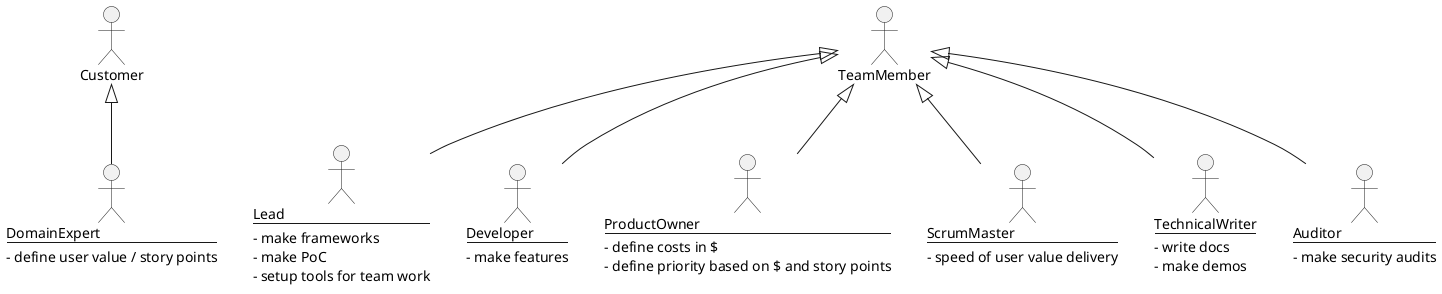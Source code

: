 @startuml Roles

actor Customer

actor TeamMember

actor Lead as "Lead
--
- make frameworks
- make PoC
- setup tools for team work
"

actor Developer as "Developer
--
- make features
"

actor DomainExpert as "DomainExpert
--
- define user value / story points
"


actor ProductOwner as "ProductOwner
--
- define costs in $
- define priority based on $ and story points
"

actor ScrumMaster as "ScrumMaster
--
- speed of user value delivery
"

actor TechnicalWriter as "TechnicalWriter
--
- write docs
- make demos
"

actor Auditor as "Auditor
--
- make security audits
"

TeamMember <|-- Auditor
TeamMember <|-- TechnicalWriter
TeamMember <|-- Developer
TeamMember <|-- Lead
TeamMember <|-- ScrumMaster
TeamMember <|-- ProductOwner
Customer <|-- DomainExpert

@enduml